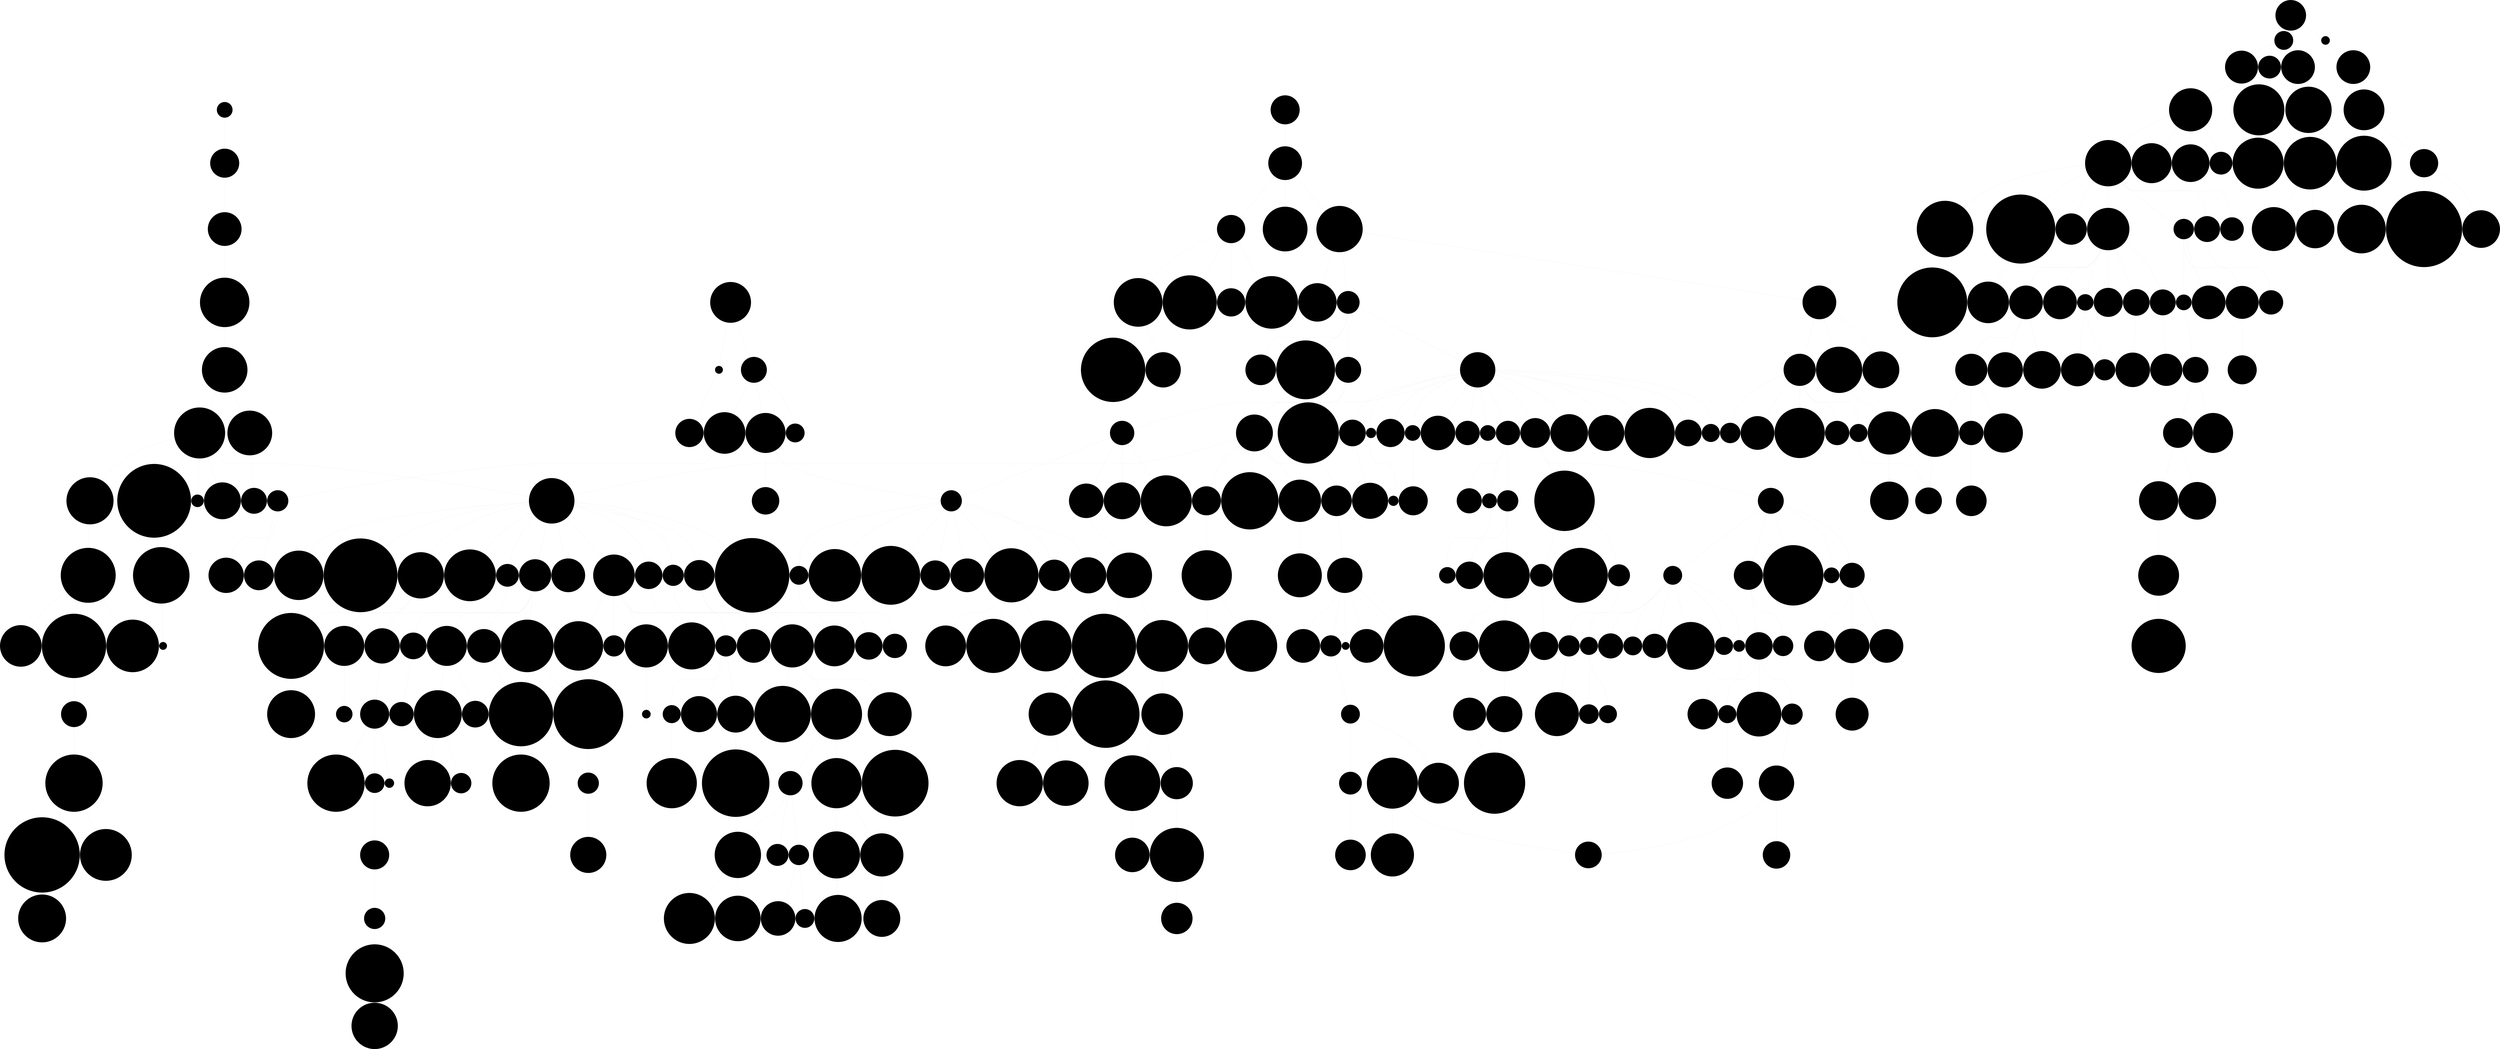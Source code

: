 strict graph "" {
	graph [bb="0,0,746.92,563.16",
		"edge"="{'pos': ''}",
		file="/Users/felicedeluca/Developer/UofA/mlgd/pipeline/impred/tmp_workspace/topics/labels2/forests/Topics_Layer_1_drawing.dot",
		"graph"="{'bb': '0,0,746.92,563.16', 'edge': \"{'pos': ''}\", 'file': '/Users/felicedeluca/Developer/UofA/mlgd/pipeline/impred/tmp_workspace/\
topics/labels2/forests/Topics_Layer_1_drawing.dot', 'graph': '{\'bb\': \'0,0,746.92,563.16\', \'edge\': \"{\'pos\': \'\'}\", \'file\': \'/\
Users/felicedeluca/Developer/UofA/mlgd/pipeline/impred/tmp_workspace/topics/labels/forests/Topics_Layer_1_drawing.dot\', \'graph\': \'{\\\'\
bb\\\': \\\'0,0,746.92,563.16\\\', \\\'edge\\\': \"{\\\'pos\\\': \\\'\\\'}\", \\\'file\\\': \\\'/Users/felicedeluca/Developer/UofA/\
mlgd/pipeline/impred/tmp_workspace/topics/labels/forests/Topics_Layer_1_drawing.dot\\\', \\\'graph\\\': \\\'{\\\\\\\'bb\\\\\\\': \\\\\\\'\
0,0,746.92,563.16\\\\\\\', \\\\\\\'edge\\\\\\\': \"{\\\\\\\'pos\\\\\\\': \\\\\\\'\\\\\\\'}\", \\\\\\\'file\\\\\\\': \\\\\\\'/Users/\
felicedeluca/Developer/UofA/mlgd/pipeline/impred/tmp_workspace/topics/labels/forests/Topics_Layer_1_drawing.dot\\\\\\\', \\\\\\\'\
graph\\\\\\\': \"{\\\\\\\'bb\\\\\\\': \\\\\\\'0,0,746.92,563.16\\\\\\\', \\\\\\\'file\\\\\\\': \\\\\\\'/Users/felicedeluca/Developer/\
UofA/mlgd/pipeline/impred/tmp_workspace/topics/set2/forests/Topics_Layer_1_drawing.dot\\\\\\\', \\\\\\\'overlap\\\\\\\': \\\\\\\'\
vpsc\\\\\\\', \\\\\\\'repulsiveforce\\\\\\\': \\\\\\\'1.5\\\\\\\', \\\\\\\'start\\\\\\\': \\\\\\\'123\\\\\\\'}\", \\\\\\\'node\\\\\\\': \"{\\\\\\\'\
height\\\\\\\': \\\\\\\'\\\\\\\', \\\\\\\'label\\\\\\\': \\\\\\\'\\\\\\\\\\\\\\\\\\\\\\\\\\\\\\\\N\\\\\\\', \\\\\\\'level\\\\\\\': \\\\\\\'\\\\\\\', \\\\\\\'\
penwidth\\\\\\\': \\\\\\\'0.5\\\\\\\', \\\\\\\'pos\\\\\\\': \\\\\\\'\\\\\\\', \\\\\\\'shape\\\\\\\': \\\\\\\'point\\\\\\\', \\\\\\\'\
width\\\\\\\': \\\\\\\'\\\\\\\'}\", \\\\\\\'overlap\\\\\\\': \\\\\\\'vpsc\\\\\\\', \\\\\\\'repulsiveforce\\\\\\\': \\\\\\\'1.5\\\\\\\', \\\\\\\'\
start\\\\\\\': \\\\\\\'123\\\\\\\'}\\\', \\\'node\\\': \"{\\\'height\\\': \\\'\\\', \\\'label\\\': \\\'\\\\\\\\\\\\\\\\N\\\', \\\'\
level\\\': \\\'\\\', \\\'penwidth\\\': \\\'0.5\\\', \\\'pos\\\': \\\'\\\', \\\'shape\\\': \\\'point\\\', \\\'width\\\': \\\'\\\'}\", \\\'\
overlap\\\': \\\'vpsc\\\', \\\'repulsiveforce\\\': \\\'1.5\\\', \\\'start\\\': \\\'123\\\'}\', \'node\': \"{\'height\': \'\', \'label\': \'\\\\\\\\N\', \'\
level\': \'\', \'penwidth\': \'0.5\', \'pos\': \'\', \'shape\': \'point\', \'width\': \'\'}\", \'overlap\': \'vpsc\', \'repulsiveforce\': \'\
1.5\', \'start\': \'123\'}', 'node': \"{'fontsize': '', 'height': '', 'label': '\\\\N', 'level': '', 'penwidth': '0.5', 'pos': '', '\
shape': 'point', 'width': ''}\", 'overlap': 'vpsc', 'repulsiveforce': '1.5', 'start': '123'}",
		"node"="{'fontsize': '', 'height': '', 'label': '\\N', 'level': '', 'penwidth': '0.5', 'pos': '', 'shape': 'point', 'width': ''}",
		overlap=vpsc,
		repulsiveforce=1.5,
		start=123
	];
	node [label="\N",
		penwidth=0.5,
		shape=point
	];
	1864	 [fontsize=8,
		height=20,
		label=ethics,
		level=1,
		pos="-73.25000000000006,-32.450000000000045",
		width=20];
	1856	 [fontsize=8,
		height=37,
		label=philosophy,
		level=1,
		pos="-72.25000000000006,-14.29000000000002",
		width=37];
	1864 -- 1856	 [pos="532.21,124.13 532.02,120.62 531.61,113.25 531.42,109.79"];
	1849	 [fontsize=8,
		height=43,
		label=metaphysics,
		level=1,
		pos="-53.040000000000134,-9.560000000000002",
		width=43];
	1856 -- 1849	 [pos="549.75,130.37 546.19,129.49 538.17,127.51 534.38,126.58"];
	1683	 [fontsize=8,
		height=63,
		label="philosophy of mind",
		level=1,
		pos="-34.14000000000016,3.4399999999999977",
		width=63];
	1849 -- 1683	 [pos="568.94,142.78 565.46,140.39 556.79,134.42 553.16,131.93"];
	1007	 [fontsize=8,
		height=58,
		label="cognitive science",
		level=1,
		pos="-12.710000000000093,20.819999999999993",
		width=58];
	1683 -- 1007	 [pos="590.45,160.04 586.58,156.9 575.78,148.14 571.87,144.97"];
	838	 [fontsize=8,
		height=65,
		label="artificial intelligence",
		level=1,
		pos="-4.400000000000091,54.66000000000001",
		width=65];
	1007 -- 838	 [pos="599.73,193.2 598.3,187.38 593.84,169.24 592.35,163.17"];
	1682	 [fontsize=8,
		height=57,
		label=psycholinguistics,
		level=1,
		pos="0.0,0.0",
		width=57];
	1007 -- 1682	 [pos="592.86,159.54 595.2,155.71 601.03,146.16 603.47,142.16"];
	659	 [fontsize=8,
		height=58,
		label="machine learning",
		level=1,
		pos="2.839999999999918,117.86000000000001",
		width=58];
	838 -- 659	 [pos="607.2,256.4 606.16,247.33 601.56,207.14 600.43,197.23"];
	1006	 [fontsize=8,
		height=60,
		label="computer science",
		level=1,
		pos="2.439999999999941,12.920000000000016",
		width=60];
	838 -- 1006	 [pos="600.47,193.23 601.57,186.49 605.47,162.68 606.66,155.41"];
	1009	 [fontsize=8,
		height=94,
		label="human-computer interaction",
		level=1,
		pos="-16.280000000000143,30.389999999999972",
		width=94];
	838 -- 1009	 [pos="599.24,193.12 597.01,188.56 591.38,177.07 589.19,172.58"];
	1005	 [fontsize=8,
		height=16,
		label=logic,
		level=1,
		pos="-16.300000000000125,46.12999999999998",
		width=16];
	838 -- 1005	 [pos="598.31,193.69 596.01,192.04 592.13,189.26 589.93,187.68"];
	1010	 [fontsize=8,
		height=47,
		label="semantic web",
		level=1,
		pos="1.5799999999999272,41.480000000000004",
		width=47];
	838 -- 1010	 [pos="601.11,192.96 602.26,190.41 604.21,186.11 605.32,183.67"];
	1690	 [fontsize=8,
		height=33,
		label=linguistics,
		level=1,
		pos="2.607999999999993,-2.6440000000000055",
		width=33];
	1682 -- 1690	 [pos="606.17,138.74 608.78,136.09 613.91,130.89 616.31,128.46"];
	3013	 [fontsize=8,
		height=37,
		label="cell biology",
		level=1,
		pos="-285.0700000000001,273.03",
		width=37];
	315	 [fontsize=8,
		height=43,
		label=biochemistry,
		level=1,
		pos="-281.7400000000001,256.77",
		width=43];
	3013 -- 315	 [pos="322.42,399.12 321.78,402.24 320.55,408.25 319.91,411.38"];
	3012	 [fontsize=8,
		height=36,
		label=biophysics,
		level=1,
		pos="-303.3100000000001,291.38",
		width=36];
	315 -- 3012	 [pos="321.67,398.99 317.89,405.06 305.96,424.2 302.32,430.04"];
	282	 [fontsize=8,
		height=59,
		label="molecular biology",
		level=1,
		pos="-255.7500000000001,217.49",
		width=59];
	315 -- 282	 [pos="347.71,359.54 343.43,366 328.13,389.12 323.91,395.49"];
	3011	 [fontsize=8,
		height=57,
		label="structural biology",
		level=1,
		pos="-296.4700000000001,263.71",
		width=57];
	315 -- 3011	 [pos="321.02,397.98 318.2,399.31 312.76,401.87 309.92,403.21"];
	3177	 [fontsize=8,
		height=69,
		label="statistical mechanics",
		level=1,
		pos="-309.5300000000001,310.49",
		width=69];
	3012 -- 3177	 [pos="300.68,433.51 299.53,437.05 296.93,445.03 295.71,448.8"];
	3159	 [fontsize=8,
		height=36,
		label="soft matter",
		level=1,
		pos="-316.7100000000001,297.47999999999996",
		width=36];
	3012 -- 3159	 [pos="299.62,432.49 297.04,433.66 292.1,435.91 289.52,437.08"];
	3163	 [fontsize=8,
		height=67,
		label="molecular dynamics",
		level=1,
		pos="-298.2800000000001,308.45",
		width=67];
	3012 -- 3163	 [pos="301.8,433.57 302.77,436.87 304.81,443.79 305.77,447.05"];
	3161	 [fontsize=8,
		height=62,
		label="physical chemistry",
		level=1,
		pos="-324.0100000000001,310.07",
		width=62];
	3012 -- 3161	 [pos="299.9,432.97 296.16,436.35 285.73,445.76 281.95,449.18"];
	313	 [fontsize=8,
		height=29,
		label=genetics,
		level=1,
		pos="-197.66000000000008,187.27999999999997",
		width=29];
	282 -- 313	 [pos="404.97,328.64 396.16,333.23 359.78,352.15 350.82,356.81"];
	241	 [fontsize=8,
		height=43,
		label=microbiology,
		level=1,
		pos="-303.79000000000013,220.07999999999998",
		width=43];
	282 -- 241	 [pos="346.76,357.96 338.86,358.39 310.58,359.91 302.78,360.33"];
	317	 [fontsize=8,
		height=49,
		label="cancer biology",
		level=1,
		pos="-266.3000000000001,210.59999999999997",
		width=49];
	282 -- 317	 [pos="347.18,356.78 345.23,355.51 342,353.4 340.01,352.1"];
	4156	 [fontsize=8,
		height=82,
		label="computational chemistry",
		level=1,
		pos="-338.4300000000001,307.16999999999996",
		width=82];
	3161 -- 4156	 [pos="278.8,450.07 276.03,449.52 270.7,448.44 267.93,447.89"];
	4159	 [fontsize=8,
		height=45,
		label=spectroscopy,
		level=1,
		pos="-331.2600000000001,325.91999999999996",
		width=45];
	3161 -- 4159	 [pos="279.67,452.37 278.28,455.42 275.6,461.27 274.2,464.32"];
	326	 [fontsize=8,
		height=33,
		label=genomics,
		level=1,
		pos="-140.9600000000001,139.68",
		width=33];
	313 -- 326	 [pos="408.31,326.46 416.08,319.93 453.87,288.22 462.05,281.36"];
	327	 [fontsize=8,
		height=45,
		label=neuroscience,
		level=1,
		pos="-212.16000000000008,230.5",
		width=45];
	313 -- 327	 [pos="406.28,329.5 403.9,336.61 395.37,362.04 393.01,369.06"];
	329	 [fontsize=8,
		height=39,
		label=epigenetics,
		level=1,
		pos="-184.37000000000012,179.39999999999998",
		width=39];
	313 -- 329	 [pos="408.54,326.67 411.09,325.16 415.99,322.25 418.55,320.73"];
	330	 [fontsize=8,
		height=75,
		label="developmental biology",
		level=1,
		pos="-196.8800000000001,172.25",
		width=75];
	313 -- 330	 [pos="407,325.8 407.15,322.91 407.44,317.36 407.6,314.47"];
	205	 [fontsize=8,
		height=41,
		label=immunology,
		level=1,
		pos="-342.42000000000013,210.45",
		width=41];
	241 -- 205	 [pos="298.7,359.92 291.93,358.23 270.57,352.9 264.06,351.28"];
	283	 [fontsize=8,
		height=59,
		label="microbial ecology",
		level=1,
		pos="-324.6200000000001,238.34999999999997",
		width=59];
	241 -- 283	 [pos="299.41,361.64 295.65,364.94 285.15,374.14 281.35,377.48"];
	304	 [fontsize=8,
		height=47,
		label=biotechnology,
		level=1,
		pos="-314.6200000000001,212.11",
		width=47];
	241 -- 304	 [pos="299.09,359.2 297,357.65 293.46,355.05 291.46,353.58"];
	345	 [fontsize=8,
		height=31,
		label=evolution,
		level=1,
		pos="-168.6400000000001,84.44",
		width=31];
	326 -- 345	 [pos="462.69,278.21 458.49,269.82 441.15,235.22 436.88,226.7"];
	346	 [fontsize=8,
		height=47,
		label=bioinformatics,
		level=1,
		pos="-63.96000000000009,138.43",
		width=47];
	326 -- 346	 [pos="465.51,280.01 476.17,279.84 528.3,278.99 538.78,278.82"];
	467	 [fontsize=8,
		height=38,
		label=psychology,
		level=1,
		pos="-200.7800000000001,287.03999999999996",
		width=38];
	327 -- 467	 [pos="392.79,372.74 394.52,381.33 401.65,416.73 403.4,425.45"];
	493	 [fontsize=8,
		height=48,
		label=pharmacology,
		level=1,
		pos="-224.17000000000013,219.34999999999997",
		width=48];
	327 -- 493	 [pos="390.94,369.49 388.63,367.35 384.2,363.24 381.88,361.09"];
	476	 [fontsize=8,
		height=46,
		label=neuroimaging,
		level=1,
		pos="-213.5700000000001,250.7",
		width=46];
	327 -- 476	 [pos="392.28,372.72 392.02,376.48 391.43,384.92 391.15,388.9"];
	481	 [fontsize=8,
		height=64,
		label=neurodegeneration,
		level=1,
		pos="-203.81000000000012,212.76999999999998",
		width=64];
	327 -- 481	 [pos="393.18,369.22 394.73,365.93 398.22,358.52 399.87,355.02"];
	489	 [fontsize=8,
		height=34,
		label=neurology,
		level=1,
		pos="-221.7700000000001,243.14",
		width=34];
	327 -- 489	 [pos="391.23,372.41 389.39,374.84 385.84,379.5 383.99,381.94"];
	506	 [fontsize=8,
		height=23,
		label=autism,
		level=1,
		pos="-200.2600000000001,236.38",
		width=23];
	327 -- 506	 [pos="394.27,371.78 396.57,372.91 400.45,374.83 402.65,375.92"];
	474	 [fontsize=8,
		height=78,
		label="biomedical engineering",
		level=1,
		pos="-229.41000000000008,236.09999999999997",
		width=78];
	327 -- 474	 [pos="390.56,371.46 387.22,372.54 380.23,374.82 376.94,375.88"];
	472	 [fontsize=8,
		height=34,
		label=psychiatry,
		level=1,
		pos="-227.67000000000013,252.56",
		width=34];
	327 -- 472	 [pos="391.19,372.59 388.33,376.65 381.22,386.78 378.24,391.01"];
	488	 [fontsize=8,
		height=13,
		label=fmri,
		level=1,
		pos="-190.0900000000001,220.95",
		width=13];
	327 -- 488	 [pos="394.14,370.11 398.21,368.35 408.33,363.97 412.57,362.14"];
	533	 [fontsize=8,
		height=36,
		label=physiology,
		level=1,
		pos="-203.8800000000001,247.33999999999997",
		width=36];
	327 -- 533	 [pos="393.3,372.66 394.9,375.92 398.26,382.75 399.84,385.96"];
	473	 [fontsize=8,
		height=20,
		label=stress,
		level=1,
		pos="-190.0200000000001,239.64",
		width=20];
	327 -- 473	 [pos="394.15,371.58 398.22,373.26 408.38,377.45 412.63,379.21"];
	525	 [fontsize=8,
		height=44,
		label=neurobiology,
		level=1,
		pos="-231.48000000000013,226.27999999999997",
		width=44];
	327 -- 525	 [pos="390.63,370.47 387.04,369.69 378.97,367.93 375.16,367.1"];
	471	 [fontsize=8,
		height=31,
		label=addiction,
		level=1,
		pos="-214.68000000000012,214.20999999999998",
		width=31];
	327 -- 471	 [pos="392.1,368.86 391.62,365.74 390.68,359.72 390.2,356.59"];
	485	 [fontsize=8,
		height=20,
		label=vision,
		level=1,
		pos="-202.91000000000008,222.44",
		width=20];
	327 -- 485	 [pos="393.85,369.6 395.48,368.18 398.12,365.88 399.87,364.35"];
	470	 [fontsize=8,
		height=31,
		label=cognition,
		level=1,
		pos="-217.98800000000006,222.42000000000002",
		width=31];
	327 -- 470	 [pos="391.16,369.12 386.36,362.48 369.21,338.7 364.48,332.14"];
	247	 [fontsize=8,
		height=43,
		label=inflammation,
		level=1,
		pos="-347.5000000000001,195.62",
		width=43];
	205 -- 247	 [pos="261.53,348.99 260.56,346.14 258.68,340.66 257.7,337.81"];
	242	 [fontsize=8,
		height=64,
		label="infectious diseases",
		level=1,
		pos="-357.2500000000001,201.57999999999998",
		width=64];
	205 -- 242	 [pos="260.33,349.72 257.49,348.02 252.01,344.74 249.15,343.03"];
	243	 [fontsize=8,
		height=31,
		label=oncology,
		level=1,
		pos="-348.7800000000001,223.15999999999997",
		width=31];
	205 -- 243	 [pos="261.16,352.79 259.93,355.25 257.86,359.4 256.68,361.75"];
	192	 [fontsize=8,
		height=23,
		label=cancer,
		level=1,
		pos="-372.6700000000001,208.15999999999997",
		width=23];
	205 -- 192	 [pos="260.17,350.66 254.7,350.24 239.46,349.09 233.93,348.67"];
	254	 [fontsize=8,
		height=26,
		label=virology,
		level=1,
		pos="-359.3200000000001,217.78999999999996",
		width=26];
	205 -- 254	 [pos="260.34,351.59 257.07,353.01 250.22,355.99 246.99,357.39"];
	1085	 [fontsize=8,
		height=55,
		label=biogeochemistry,
		level=1,
		pos="-343.3200000000001,254.05",
		width=55];
	283 -- 1085	 [pos="278.22,380.16 274.6,383.19 266.28,390.19 262.81,393.1"];
	374	 [fontsize=8,
		height=27,
		label=ecology,
		level=1,
		pos="-180.99000000000012,27.180000000000007",
		width=27];
	345 -- 374	 [pos="435.52,222.9 433.64,214.2 425.91,178.34 424,169.51"];
	384	 [fontsize=8,
		height=65,
		label="population genetics",
		level=1,
		pos="-156.6400000000001,86.97999999999999",
		width=65];
	345 -- 384	 [pos="437.8,225.2 440.02,225.67 443.69,226.44 445.95,226.92"];
	373	 [fontsize=8,
		height=44,
		label=development,
		level=1,
		pos="-200.8300000000001,86.38",
		width=44];
	345 -- 373	 [pos="433.82,224.93 427.89,225.28 411.15,226.29 405.58,226.63"];
	382	 [fontsize=8,
		height=47,
		label=phylogenetics,
		level=1,
		pos="-168.99000000000012,71.23",
		width=47];
	345 -- 382	 [pos="435.87,222.74 435.81,220.18 435.69,215.87 435.63,213.43"];
	346 -- 659	 [pos="542.54,278.2 552.3,275.2 596.13,261.7 605.6,258.78"];
	662	 [fontsize=8,
		height=54,
		label="systems biology",
		level=1,
		pos="-72.13000000000005,150.82999999999998",
		width=54];
	346 -- 662	 [pos="539.61,280.31 538.04,282.69 535.02,287.27 533.45,289.66"];
	658	 [fontsize=8,
		height=39,
		label=biostatistics,
		level=1,
		pos="-29.09000000000009,170.89",
		width=39];
	346 -- 658	 [pos="542.11,280.19 547.85,285.53 568.37,304.63 574.03,309.9"];
	660	 [fontsize=8,
		height=37,
		label=proteomics,
		level=1,
		pos="-78.36000000000007,122.32999999999998",
		width=37];
	346 -- 660	 [pos="539.28,277.31 536.5,274.19 530.08,267.02 527.41,264.03"];
	661	 [fontsize=8,
		height=73,
		label="computational biology",
		level=1,
		pos="-59.76000000000016,127.26999999999998",
		width=73];
	346 -- 661	 [pos="541.27,277.05 542.04,274.99 543.33,271.57 544.12,269.47"];
	555	 [fontsize=8,
		height=33,
		label=education,
		level=1,
		pos="-167.6400000000001,320.08",
		width=33];
	467 -- 555	 [pos="405.22,428.82 410.67,434.25 430.17,453.7 435.55,459.07"];
	556	 [fontsize=8,
		height=77,
		label="cognitive neuroscience",
		level=1,
		pos="-220.5800000000001,324.11",
		width=77];
	467 -- 556	 [pos="402.94,428.99 399.74,434.98 388.45,456.12 385,462.58"];
	1971	 [fontsize=8,
		height=46,
		label="mental health",
		level=1,
		pos="-238.2500000000001,267.38",
		width=46];
	472 -- 1971	 [pos="375.6,394.74 373.48,397.71 369.32,403.53 367.37,406.26"];
	4234	 [fontsize=8,
		height=13,
		label=eeg,
		level=1,
		pos="-173.7800000000001,215.18",
		width=13];
	488 -- 4234	 [pos="416.48,360.61 419.61,359.5 425.64,357.37 428.78,356.26"];
	2239	 [fontsize=8,
		height=37,
		label=depression,
		level=1,
		pos="-174.2800000000001,244.95",
		width=37];
	473 -- 2239	 [pos="416.48,380.65 419.5,381.67 425.31,383.63 428.34,384.65"];
	1169	 [fontsize=8,
		height=27,
		label=emotion,
		level=1,
		pos="-223.46800000000007,215.24",
		width=27];
	470 -- 1169	 [pos="362.09,328.91 357.58,323.01 341.46,301.88 337.02,296.06"];
	1170	 [fontsize=8,
		height=32,
		label=language,
		level=1,
		pos="-216.97400000000005,219.86200000000002",
		width=32];
	470 -- 1170	 [pos="364.06,328.46 365.04,325.99 366.69,321.82 367.63,319.45"];
	1168	 [fontsize=8,
		height=19,
		label=aging,
		level=1,
		pos="-220.2800000000001,219.69599999999997",
		width=19];
	470 -- 1168	 [pos="361.86,328.79 359.66,326.17 355.43,321.14 353.22,318.52"];
	168	 [fontsize=8,
		height=34,
		label="stem cells",
		level=1,
		pos="-397.4800000000001,206.19",
		width=34];
	192 -- 168	 [pos="229.95,348.36 225.29,347.99 213.54,347.06 208.96,346.7"];
	1106	 [fontsize=8,
		height=49,
		label=oceanography,
		level=1,
		pos="-358.0200000000001,265.81",
		width=49];
	1085 -- 1106	 [pos="259.45,395.85 256.5,398.21 250.72,402.83 248.02,405"];
	1302	 [fontsize=8,
		height=52,
		label="remote sensing",
		level=1,
		pos="-186.3800000000001,-67.856",
		width=52];
	1264	 [fontsize=8,
		height=33,
		label=hydrology,
		level=1,
		pos="-199.56000000000012,-51.90500000000003",
		width=33];
	1302 -- 1264	 [pos="406.23,86.983 408.68,84.021 414.18,77.358 416.78,74.211"];
	1338	 [fontsize=8,
		height=10,
		label=gis,
		level=1,
		pos="-175.12000000000012,-80.68299999999999",
		width=10];
	1302 -- 1338	 [pos="419.57,70.931 421.73,68.469 425.89,63.733 428.06,61.263"];
	727	 [fontsize=8,
		height=51,
		label="climate change",
		level=1,
		pos="-191.6300000000001,-15.629999999999995",
		width=51];
	1264 -- 727	 [pos="412.51,122.78 411.12,116.42 406.74,96.356 405.4,90.241"];
	1305	 [fontsize=8,
		height=53,
		label=geomorphology,
		level=1,
		pos="-214.62000000000012,-74.97400000000005",
		width=53];
	1264 -- 1305	 [pos="404.02,86.941 401.3,82.771 393.71,71.147 390.96,66.935"];
	1304	 [fontsize=8,
		height=24,
		label=climate,
		level=1,
		pos="-204.49000000000012,-66.66000000000003",
		width=24];
	1264 -- 1304	 [pos="404.41,86.645 403.46,83.813 401.64,78.365 400.69,75.524"];
	1386	 [fontsize=8,
		height=36,
		label=geography,
		level=1,
		pos="-171.7000000000001,-98.50099999999998",
		width=36];
	1338 -- 1386	 [pos="429.82,57.77 430.48,54.323 431.87,47.097 432.52,43.699"];
	727 -- 374	 [pos="423.12,165.7 421.37,158.66 415.11,133.46 413.38,126.51"];
	1267	 [fontsize=8,
		height=35,
		label=agriculture,
		level=1,
		pos="-196.06000000000012,-31.389999999999986",
		width=35];
	727 -- 1267	 [pos="412.4,122.8 411.55,119.77 409.91,113.95 409.06,110.92"];
	2571	 [fontsize=8,
		height=27,
		label=geology,
		level=1,
		pos="-225.8900000000001,-95.19799999999998",
		width=27];
	1305 -- 2571	 [pos="389.06,63.799 386.99,60.074 381.82,50.794 379.66,46.913"];
	739	 [fontsize=8,
		height=38,
		label=biodiversity,
		level=1,
		pos="-178.8900000000001,6.089999999999975",
		width=38];
	374 -- 739	 [pos="423.77,165.59 424.16,161.68 425.04,152.86 425.45,148.7"];
	733	 [fontsize=8,
		height=43,
		label=conservation,
		level=1,
		pos="-196.41000000000008,14.810000000000002",
		width=43];
	374 -- 733	 [pos="422.15,166.4 419.29,164.1 412.85,158.94 409.81,156.5"];
	726	 [fontsize=8,
		height=69,
		label="conservation biology",
		level=1,
		pos="-157.24000000000012,12.70999999999998",
		width=69];
	374 -- 726	 [pos="425.13,166.59 429.43,163.97 441.4,156.68 445.73,154.04"];
	732	 [fontsize=8,
		height=40,
		label=entomology,
		level=1,
		pos="-173.35000000000008,16.44999999999999",
		width=40];
	374 -- 732	 [pos="424.77,165.86 426.25,163.79 428.75,160.28 430.16,158.3"];
	768	 [fontsize=8,
		height=46,
		label=biogeography,
		level=1,
		pos="-189.0900000000001,7.910000000000025",
		width=46];
	374 -- 768	 [pos="422.83,165.76 421.32,162.18 417.94,154.14 416.34,150.34"];
	728	 [fontsize=8,
		height=24,
		label=biology,
		level=1,
		pos="-204.54000000000013,26.980000000000018",
		width=24];
	374 -- 728	 [pos="421.73,167.52 417.39,167.49 406.59,167.4 402.07,167.36"];
	729	 [fontsize=8,
		height=67,
		label="evolutionary biology",
		level=1,
		pos="-168.9600000000001,32.11999999999999",
		width=67];
	374 -- 729	 [pos="425.46,168.31 427.78,169.26 431.71,170.88 433.93,171.79"];
	744	 [fontsize=8,
		height=75,
		label="environmental science",
		level=1,
		pos="-193.47000000000008,30.959999999999965",
		width=75];
	374 -- 744	 [pos="421.63,168.13 419.21,168.86 415.14,170.09 412.83,170.79"];
	2586	 [fontsize=8,
		height=38,
		label=geophysics,
		level=1,
		pos="-239.7700000000001,-96.26100000000002",
		width=38];
	2571 -- 2586	 [pos="376.51,44.996 373.83,44.791 369.3,44.444 366.73,44.247"];
	2584	 [fontsize=8,
		height=45,
		label=geochemistry,
		level=1,
		pos="-229.5100000000001,-113.16899999999998",
		width=45];
	2571 -- 2584	 [pos="378.3,43.239 377.6,39.762 376.13,32.473 375.44,29.046"];
	799	 [fontsize=8,
		height=52,
		label="marine ecology",
		level=1,
		pos="-141.3800000000001,11.180000000000007",
		width=52];
	726 -- 799	 [pos="449.27,152.88 452.32,152.59 458.18,152.02 461.23,151.73"];
	789	 [fontsize=8,
		height=69,
		label="evolutionary ecology",
		level=1,
		pos="-146.2500000000001,-5.1299999999999955",
		width=69];
	726 -- 789	 [pos="448.34,151.42 450.38,148.11 454.98,140.66 457.15,137.14"];
	787	 [fontsize=8,
		height=65,
		label="community ecology",
		level=1,
		pos="-154.56000000000012,0.8899999999999864",
		width=65];
	726 -- 787	 [pos="447.75,151.22 448.24,149.04 449.06,145.43 449.56,143.2"];
	1582	 [fontsize=8,
		height=31,
		label=medicine,
		level=1,
		pos="-220.9500000000001,20.660000000000025",
		width=31];
	728 -- 1582	 [pos="398.02,166.57 394.87,165.36 388.81,163.02 385.65,161.8"];
	397	 [fontsize=8,
		height=58,
		label="political economy",
		level=1,
		pos="-232.10000000000008,90.03999999999999",
		width=58];
	373 -- 397	 [pos="401.69,226.98 396.04,227.64 380.28,229.49 374.57,230.16"];
	405	 [fontsize=8,
		height=66,
		label="comparative politics",
		level=1,
		pos="-251.79000000000013,110.36999999999998",
		width=66];
	397 -- 405	 [pos="371.18,231.74 367.62,235.41 357.69,245.65 354.1,249.36"];
	406	 [fontsize=8,
		height=82,
		label="development economics",
		level=1,
		pos="-249.6500000000001,73.86999999999999",
		width=82];
	397 -- 406	 [pos="370.85,228.91 367.45,225.78 359.64,218.58 356.38,215.58"];
	415	 [fontsize=8,
		height=53,
		label="political science",
		level=1,
		pos="-269.8600000000001,133.53999999999996",
		width=53];
	405 -- 415	 [pos="351.59,252.25 348.32,256.44 339.22,268.11 335.92,272.34"];
	1205	 [fontsize=8,
		height=86,
		label="environmental economics",
		level=1,
		pos="-251.0800000000001,60.739999999999995",
		width=86];
	406 -- 1205	 [pos="354.69,212.18 354.42,209.64 353.95,205.35 353.69,202.92"];
	1206	 [fontsize=8,
		height=55,
		label="labor economics",
		level=1,
		pos="-267.8000000000001,65.49999999999999",
		width=55];
	406 -- 1206	 [pos="353.24,213.46 349.87,211.9 342.29,208.4 338.72,206.75"];
	844	 [fontsize=8,
		height=29,
		label=statistics,
		level=1,
		pos="17.6099999999999,94.11999999999998",
		width=29];
	659 -- 844	 [pos="608.38,256.66 611.05,252.37 618.49,240.41 621.19,236.07"];
	840	 [fontsize=8,
		height=41,
		label=optimization,
		level=1,
		pos="53.89999999999998,89.25999999999999",
		width=41];
	659 -- 840	 [pos="609.11,257.27 616.86,252.93 648.84,235.01 656.72,230.6"];
	854	 [fontsize=8,
		height=43,
		label="data science",
		level=1,
		pos="-10.60000000000008,117.34999999999997",
		width=43];
	659 -- 854	 [pos="605.31,258.14 602.71,258.04 598.32,257.87 595.84,257.78"];
	841	 [fontsize=8,
		height=53,
		label="computer vision",
		level=1,
		pos="44.40999999999997,142.21999999999997",
		width=53];
	659 -- 841	 [pos="609.2,259.27 616.04,263.28 640.5,277.61 647.25,281.56"];
	846	 [fontsize=8,
		height=35,
		label=algorithms,
		level=1,
		pos="-13.650000000000148,127.28999999999996",
		width=35];
	659 -- 846	 [pos="605.65,259.23 602.46,261.06 595.77,264.88 592.63,266.68"];
	842	 [fontsize=8,
		height=27,
		label="big data",
		level=1,
		pos="6.689999999999941,178.03999999999996",
		width=27];
	659 -- 842	 [pos="607.54,260.23 608.12,269.36 610.53,307.05 611.12,316.33"];
	837	 [fontsize=8,
		height=39,
		label="data mining",
		level=1,
		pos="-4.280000000000086,141.71999999999997",
		width=39];
	659 -- 837	 [pos="606.85,260.09 605.51,264.58 602.14,275.87 600.82,280.28"];
	847	 [fontsize=8,
		height=95,
		label="natural language processing",
		level=1,
		pos="20.559999999999945,119.03999999999996",
		width=95];
	659 -- 847	 [pos="609.31,258.35 612.74,258.58 619.92,259.06 623.3,259.28"];
	862	 [fontsize=8,
		height=63,
		label="pattern recognition",
		level=1,
		pos="-7.270000000000152,108.32999999999998",
		width=63];
	659 -- 862	 [pos="605.83,256.73 603.88,254.89 600.58,251.78 598.71,250.02"];
	888	 [fontsize=8,
		height=94,
		label="computational neuroscience",
		level=1,
		pos="11.3599999999999,108.53999999999999",
		width=94];
	659 -- 888	 [pos="608.74,256.77 610.31,255.05 612.92,252.2 614.52,250.44"];
	848	 [fontsize=8,
		height=59,
		label="signal processing",
		level=1,
		pos="-8.090000000000089,93.69999999999999",
		width=59];
	659 -- 848	 [pos="606.55,256.33 604.5,251.79 599.32,240.34 597.3,235.88"];
	857	 [fontsize=8,
		height=66,
		label="information retrieval",
		level=1,
		pos="13.029999999999973,130.05",
		width=66];
	659 -- 857	 [pos="608.66,259.72 610.62,262.06 614.38,266.56 616.34,268.9"];
	3998	 [fontsize=8,
		height=56,
		label="synthetic biology",
		level=1,
		pos="-83.90000000000015,152.94",
		width=56];
	662 -- 3998	 [pos="530.6,291.52 528.43,291.91 524.83,292.55 522.61,292.95"];
	716	 [fontsize=8,
		height=45,
		label=epidemiology,
		level=1,
		pos="7.659999999999968,200.11",
		width=45];
	658 -- 716	 [pos="577.06,312.5 583.11,317.31 604.73,334.51 610.7,339.25"];
	3088	 [fontsize=8,
		height=64,
		label="mass spectrometry",
		level=1,
		pos="-90.31000000000012,107.28999999999999",
		width=64];
	660 -- 3088	 [pos="524.74,260.84 522.35,257.83 517.65,251.91 515.45,249.14"];
	431	 [fontsize=8,
		height=41,
		label="public policy",
		level=1,
		pos="-272.20600000000013,137.83199999999997",
		width=41];
	415 -- 431	 [pos="333.79,275.58 331.63,279.53 326.25,289.38 324,293.5"];
	430	 [fontsize=8,
		height=71,
		label="international relations",
		level=1,
		pos="-273.74200000000013,135.57399999999996",
		width=71];
	415 -- 430	 [pos="332.92,274.84 329.16,276.8 320.52,281.33 316.92,283.22"];
	2246	 [fontsize=8,
		height=58,
		label=macroeconomics,
		level=1,
		pos="-279.54000000000013,72.43999999999998",
		width=58];
	1206 -- 2246	 [pos="334.94,206.94 332.67,208.29 328.84,210.55 326.67,211.84"];
	2245	 [fontsize=8,
		height=59,
		label="health economics",
		level=1,
		pos="-278.9000000000001,55.80999999999999",
		width=59];
	1206 -- 2245	 [pos="335.41,204.67 333.28,202.81 329.18,199.23 327.05,197.37"];
	1741	 [fontsize=8,
		height=45,
		label=econometrics,
		level=1,
		pos="29.969999999999914,72.30999999999999",
		width=45];
	844 -- 1741	 [pos="623.15,232.77 625.43,228.75 631.1,218.74 633.47,214.56"];
	1464	 [fontsize=8,
		height=34,
		label=simulation,
		level=1,
		pos="82.59999999999991,88.39999999999998",
		width=34];
	840 -- 1464	 [pos="660.36,229.56 665.54,229.41 680,228.98 685.24,228.82"];
	1460	 [fontsize=8,
		height=51,
		label="power systems",
		level=1,
		pos="93.26999999999998,75.51999999999997",
		width=51];
	840 -- 1460	 [pos="660.59,228.88 667.49,226.47 689.27,218.87 695.91,216.56"];
	1461	 [fontsize=8,
		height=43,
		label="game theory",
		level=1,
		pos="64.7399999999999,77.06999999999998",
		width=43];
	840 -- 1461	 [pos="659.8,228.12 661.88,225.78 665.88,221.28 667.97,218.94"];
	1462	 [fontsize=8,
		height=67,
		label="operations research",
		level=1,
		pos="66.19999999999993,59.87999999999998",
		width=67];
	840 -- 1462	 [pos="659.28,227.69 661.55,222.28 667.94,207.01 670.07,201.92"];
	1519	 [fontsize=8,
		height=27,
		label=robotics,
		level=1,
		pos="76.1099999999999,155.07",
		width=27];
	841 -- 1519	 [pos="650.68,283.27 656.14,285.48 673.13,292.37 678.81,294.67"];
	1518	 [fontsize=8,
		height=63,
		label="computer graphics",
		level=1,
		pos="45.819999999999936,159.19",
		width=63];
	841 -- 1518	 [pos="649.13,284.4 649.39,287.54 649.93,293.99 650.21,297.37"];
	1522	 [fontsize=8,
		height=27,
		label=imaging,
		level=1,
		pos="54.789999999999964,151.53999999999996",
		width=27];
	841 -- 1522	 [pos="650.6,284.04 652.61,285.84 655.99,288.88 657.91,290.6"];
	1517	 [fontsize=8,
		height=55,
		label="medical imaging",
		level=1,
		pos="65.33999999999992,157.91999999999996",
		width=55];
	841 -- 1517	 [pos="650.62,283.81 654.48,286.7 664.08,293.91 668.1,296.92"];
	1524	 [fontsize=8,
		height=60,
		label="image processing",
		level=1,
		pos="58.09999999999991,136.68",
		width=60];
	841 -- 1524	 [pos="650.66,281.9 653.29,280.84 658.34,278.79 660.98,277.72"];
	1779	 [fontsize=8,
		height=43,
		label="graph theory",
		level=1,
		pos="-27.37000000000006,131.14999999999998",
		width=43];
	846 -- 1779	 [pos="588.78,268.26 586.13,269 581.65,270.26 579.11,270.98"];
	1591	 [fontsize=8,
		height=55,
		label="cloud computing",
		level=1,
		pos="9.849999999999909,237.26",
		width=55];
	842 -- 1591	 [pos="611.36,320.37 611.84,329.36 613.82,366.45 614.31,375.58"];
	981	 [fontsize=8,
		height=52,
		label="social networks",
		level=1,
		pos="2.9899999999998954,155.28999999999996",
		width=52];
	837 -- 981	 [pos="601.18,283.74 602.57,286.35 605.26,291.36 606.66,293.98"];
	979	 [fontsize=8,
		height=35,
		label=databases,
		level=1,
		pos="-16.68000000000012,154.2",
		width=35];
	837 -- 979	 [pos="598.77,283.61 596.39,286 591.81,290.61 589.42,293.01"];
	2112	 [fontsize=8,
		height=84,
		label="wireless communications",
		level=1,
		pos="-2.8500000000000227,78.08999999999996",
		width=84];
	848 -- 2112	 [pos="597.12,232.15 598.13,229.15 600.06,223.39 601.07,220.38"];
	2110	 [fontsize=8,
		height=51,
		label=communication,
		level=1,
		pos="-24.060000000000116,81.66999999999999",
		width=51];
	848 -- 2110	 [pos="595.01,232.95 592.04,230.72 585.37,225.69 582.22,223.32"];
	1809	 [fontsize=8,
		height=27,
		label=nutrition,
		level=1,
		pos="7.712527999999963,200.14168",
		width=27];
	716 -- 1809	 [pos="614,341.54 619.75,345.01 637.91,355.96 643.44,359.29"];
	1807	 [fontsize=8,
		height=10,
		label=hiv,
		level=1,
		pos="7.792319999999961,200.10352",
		width=10];
	716 -- 1807	 [pos="614.26,340.37 617.43,340.22 623.54,339.92 626.73,339.76"];
	1808	 [fontsize=8,
		height=43,
		label="public health",
		level=1,
		pos="-1.75,211.87",
		width=43];
	716 -- 1808	 [pos="611.08,341.91 609.27,344.17 605.8,348.51 603.99,350.78"];
	1820	 [fontsize=8,
		height=78,
		label="mathematical modeling",
		level=1,
		pos="7.684159999999963,200.12710400000003",
		width=78];
	716 -- 1820	 [pos="614.08,341.78 617.11,343.92 623.05,348.13 625.83,350.09"];
	1813	 [fontsize=8,
		height=43,
		label="global health",
		level=1,
		pos="7.810399999999959,200.75",
		width=43];
	716 -- 1813	 [pos="612.69,342.43 613.41,345.5 614.8,351.41 615.52,354.49"];
	3096	 [fontsize=8,
		height=66,
		label="analytical chemistry",
		level=1,
		pos="-91.9500000000001,92.1",
		width=66];
	3088 -- 3096	 [pos="514.06,245.79 513.74,242.87 513.14,237.26 512.82,234.34"];
	3097	 [fontsize=8,
		height=47,
		label=metabolomics,
		level=1,
		pos="-104.00000000000011,103.19999999999999",
		width=47];
	3088 -- 3097	 [pos="512.12,247.01 509.47,246.22 505.01,244.89 502.47,244.13"];
	4417	 [fontsize=8,
		height=69,
		label="public administration",
		level=1,
		pos="-273.9620000000001,141.42399999999998",
		width=69];
	431 -- 4417	 [pos="322.17,297.02 320.54,300.35 316.87,307.86 315.14,311.4"];
	440	 [fontsize=8,
		height=44,
		label="human rights",
		level=1,
		pos="-276.77800000000013,136.73599999999996",
		width=44];
	430 -- 440	 [pos="313.44,284.78 310.53,285.9 304.92,288.04 301.99,289.16"];
	561	 [fontsize=8,
		height=32,
		label=sociology,
		level=1,
		pos="-154.91000000000008,309.40999999999997",
		width=32];
	555 -- 561	 [pos="438.49,459.14 440.93,457.09 445.63,453.15 448.08,451.09"];
	562	 [fontsize=8,
		height=24,
		label=gender,
		level=1,
		pos="-127.91000000000008,336.13",
		width=24];
	555 -- 562	 [pos="438.63,461.13 445.05,463.73 467.71,472.88 474.64,475.68"];
	559	 [fontsize=8,
		height=37,
		label=technology,
		level=1,
		pos="-165.4400000000001,345.90999999999997",
		width=37];
	555 -- 559	 [pos="437.1,462.47 437.51,467.32 438.55,479.55 438.96,484.32"];
	560	 [fontsize=8,
		height=77,
		label="educational technology",
		level=1,
		pos="-173.74000000000012,331.53999999999996",
		width=77];
	555 -- 560	 [pos="435.97,462.23 434.79,464.45 432.8,468.19 431.67,470.31"];
	564	 [fontsize=8,
		height=20,
		label=policy,
		level=1,
		pos="-184.79000000000013,326.96",
		width=20];
	555 -- 564	 [pos="435.09,461.18 431.78,462.51 424.82,465.3 421.55,466.61"];
	2787	 [fontsize=8,
		height=70,
		label="cognitive psychology",
		level=1,
		pos="-234.2600000000001,329.53999999999996",
		width=70];
	556 -- 2787	 [pos="382.31,465.13 379.68,466.18 374.63,468.18 372,469.23"];
	2775	 [fontsize=8,
		height=28,
		label=memory,
		level=1,
		pos="-224.85000000000008,352.40999999999997",
		width=28];
	556 -- 2775	 [pos="383.71,466.32 382.93,471.44 380.78,485.7 380,490.87"];
	2778	 [fontsize=8,
		height=29,
		label=attention,
		level=1,
		pos="-237.9000000000001,344.09999999999997",
		width=29];
	556 -- 2778	 [pos="382.63,466.03 379.44,469.72 371.49,478.89 368.17,482.73"];
	1922	 [fontsize=8,
		height=59,
		label="social psychology",
		level=1,
		pos="-228.74200000000008,209.24",
		width=59];
	1169 -- 1922	 [pos="334.46,292.95 329.83,287.69 315.25,271.1 310.8,266.04"];
	1923	 [fontsize=8,
		height=35,
		label=motivation,
		level=1,
		pos="-225.62200000000007,212.26",
		width=35];
	1169 -- 1923	 [pos="334.55,292.73 332.4,289.75 328.16,283.89 326.18,281.14"];
	1172	 [fontsize=8,
		height=21,
		label=health,
		level=1,
		pos="-220.5268000000001,219.17199999999997",
		width=21];
	1168 -- 1172	 [pos="350.84,314.79 349.65,312.26 347.64,307.99 346.5,305.56"];
	1760	 [fontsize=8,
		height=37,
		label=economics,
		level=1,
		pos="42.89999999999998,53.13999999999997",
		width=37];
	1741 -- 1760	 [pos="635.55,211.17 637.93,207.64 643.87,198.84 646.35,195.16"];
	3463	 [fontsize=8,
		height=31,
		label=modeling,
		level=1,
		pos="104.66999999999996,89.35999999999999",
		width=31];
	1464 -- 3463	 [pos="689.21,228.85 693.48,229.04 703.3,229.46 707.4,229.64"];
	1482	 [fontsize=8,
		height=34,
		label="smart grid",
		level=1,
		pos="110.2399999999999,64.06999999999998",
		width=34];
	1460 -- 1482	 [pos="699.41,214.82 702.56,212.7 709.65,207.91 713,205.65"];
	1481	 [fontsize=8,
		height=61,
		label="renewable energy",
		level=1,
		pos="123.71999999999991,68.67999999999999",
		width=61];
	1460 -- 1481	 [pos="699.84,215.43 705.35,214.2 720.69,210.75 726.25,209.5"];
	1833	 [fontsize=8,
		height=82,
		label="experimental economics",
		level=1,
		pos="72.90999999999997,66.17999999999999",
		width=82];
	1461 -- 1833	 [pos="670.58,215.73 672.16,213.63 674.83,210.07 676.34,208.06"];
	2674	 [fontsize=8,
		height=89,
		label="supply chain management",
		level=1,
		pos="76.55999999999995,37.47000000000001",
		width=89];
	1462 -- 2674	 [pos="671.58,198.48 673.49,194.36 678.25,184.07 680.24,179.77"];
	2377	 [fontsize=8,
		height=23,
		label=control,
		level=1,
		pos="78.95999999999992,141.44",
		width=23];
	1519 -- 2377	 [pos="681.12,293.3 681.67,290.67 682.6,286.22 683.13,283.7"];
	2389	 [fontsize=8,
		height=46,
		label="control theory",
		level=1,
		pos="98.12,157.97999999999996",
		width=46];
	1519 -- 2389	 [pos="682.71,295.7 686.96,296.26 696.76,297.55 700.85,298.09"];
	2376	 [fontsize=8,
		height=47,
		label=biomechanics,
		level=1,
		pos="85.21999999999991,175.87",
		width=47];
	1519 -- 2376	 [pos="681.52,297.35 683.28,301.37 687.34,310.64 689.03,314.49"];
	1572	 [fontsize=8,
		height=11,
		label=mri,
		level=1,
		pos="68.89799999999994,159.57999999999996",
		width=11];
	1517 -- 1572	 [pos="671.55,299.05 674.85,300.59 682.29,304.06 685.8,305.7"];
	1594	 [fontsize=8,
		height=65,
		label="distributed systems",
		level=1,
		pos="16.959999999999923,288.09999999999997",
		width=65];
	1591 -- 1594	 [pos="614.72,379.8 615.89,388.17 620.08,418.09 621.23,426.34"];
	1598	 [fontsize=8,
		height=56,
		label="internet of things",
		level=1,
		pos="16.079999999999927,257.93",
		width=56];
	1591 -- 1598	 [pos="614.99,379.53 616.2,383.53 618.98,392.73 620.13,396.57"];
	1604	 [fontsize=8,
		height=72,
		label="distributed computing",
		level=1,
		pos="3.5799999999999272,251.46999999999997",
		width=72];
	1591 -- 1604	 [pos="613.65,379.36 612.44,382.09 610.13,387.33 608.92,390.07"];
	1397	 [fontsize=8,
		height=70,
		label="software engineering",
		level=1,
		pos="9.729999999999905,-28.700000000000045",
		width=70];
	1006 -- 1397	 [pos="607.32,151.49 608.5,144.77 612.66,121.03 613.93,113.78"];
	2851	 [fontsize=8,
		height=72,
		label="ubiquitous computing",
		level=1,
		pos="-16.94400000000013,25.391999999999996",
		width=72];
	1009 -- 2851	 [pos="588.03,168.79 587.41,164.1 585.83,152.26 585.22,147.64"];
	2933	 [fontsize=8,
		height=61,
		label="information theory",
		level=1,
		pos="-2.536400000000029,77.61119999999997",
		width=61];
	2112 -- 2933	 [pos="602.94,216.58 604.46,214.27 607.02,210.36 608.47,208.14"];
	2133	 [fontsize=8,
		height=21,
		label=media,
		level=1,
		pos="-36.89000000000016,72.68999999999998",
		width=21];
	2110 -- 2133	 [pos="578.94,220.93 576.47,219.21 571.73,215.89 569.26,214.16"];
	3356	 [fontsize=8,
		height=24,
		label=obesity,
		level=1,
		pos="7.757839999999987,200.168768",
		width=24];
	1809 -- 3356	 [pos="646.91,361.38 652.13,364.5 666.86,373.3 671.77,376.24"];
	13	 [fontsize=8,
		height=39,
		label=combustion,
		level=1,
		pos="-540.091,26.79000000000002",
		width=39];
	2	 [fontsize=8,
		height=24,
		label=energy,
		level=1,
		pos="-522.3570000000001,23.00999999999999",
		width=24];
	13 -- 2	 [pos="80.315,163.78 76.884,164.51 69.691,166.04 66.31,166.76"];
	2152	 [fontsize=8,
		height=11,
		label=cfd,
		level=1,
		pos="-550.2770000000002,36.30999999999999",
		width=11];
	13 -- 2152	 [pos="62.887,168.63 60.918,170.48 57.594,173.58 55.709,175.35"];
	12	 [fontsize=8,
		height=29,
		label=catalysis,
		level=1,
		pos="-518.9190000000001,46.89999999999996",
		width=29];
	2 -- 12	 [pos="85.381,185.38 84.735,180.9 83.107,169.58 82.472,165.17"];
	1	 [fontsize=8,
		height=43,
		label=sustainability,
		level=1,
		pos="-524.831,5.420000000000016",
		width=43];
	2 -- 1	 [pos="81.948,161.49 81.469,158.09 80.466,150.95 79.994,147.6"];
	25	 [fontsize=8,
		height=42,
		label=environment,
		level=1,
		pos="-512.6930000000001,7.1200000000000045",
		width=42];
	2 -- 25	 [pos="83.398,161.42 85.333,158.24 89.135,151.99 90.915,149.06"];
	2175	 [fontsize=8,
		height=43,
		label="heat transfer",
		level=1,
		pos="-563.574,41.86999999999999",
		width=43];
	2152 -- 2175	 [pos="52.215,177.54 49.644,178.62 45.306,180.43 42.845,181.46"];
	30	 [fontsize=8,
		height=65,
		label="inorganic chemistry",
		level=1,
		pos="-504.5830000000001,34.00999999999998",
		width=65];
	12 -- 30	 [pos="87.409,185.68 90.28,183.1 95.92,178.03 98.56,175.65"];
	28	 [fontsize=8,
		height=55,
		label=electrochemistry,
		level=1,
		pos="-514.6210000000001,87.75",
		width=55];
	12 -- 28	 [pos="89.718,225.91 88.965,218.75 86.587,196.16 85.863,189.27"];
	29	 [fontsize=8,
		height=59,
		label="organic chemistry",
		level=1,
		pos="-521.2940000000001,41.40599999999999",
		width=59];
	12 -- 29	 [pos="84.872,185.45 82.725,180.49 76.742,166.65 74.573,161.64"];
	2187	 [fontsize=8,
		height=52,
		label="fluid mechanics",
		level=1,
		pos="-577.43,41.489999999999995",
		width=52];
	2175 -- 2187	 [pos="38.831,182.17 36.152,182.1 31.631,181.97 29.067,181.9"];
	3431	 [fontsize=8,
		height=65,
		label="materials chemistry",
		level=1,
		pos="-495.09000000000015,21.410000000000025",
		width=65];
	30 -- 3431	 [pos="101.15,172.83 102.97,170.41 106.48,165.75 108.31,163.33"];
	51	 [fontsize=8,
		height=59,
		label="materials science",
		level=1,
		pos="-518.205,132.3",
		width=59];
	28 -- 51	 [pos="86.519,270.74 87.109,263.42 89.218,237.2 89.8,229.97"];
	53	 [fontsize=8,
		height=51,
		label="energy storage",
		level=1,
		pos="-503.31000000000006,81.07999999999997",
		width=51];
	28 -- 53	 [pos="91.717,227.07 93.904,225.78 97.594,223.6 99.687,222.37"];
	54	 [fontsize=8,
		height=48,
		label=nanomaterials,
		level=1,
		pos="-510.0910000000001,72.27999999999996",
		width=48];
	28 -- 54	 [pos="90.505,226.21 91.374,223.24 93.047,217.53 93.919,214.56"];
	55	 [fontsize=8,
		height=29,
		label="fuel cells",
		level=1,
		pos="-523.3080000000001,83.10999999999999",
		width=29];
	28 -- 55	 [pos="88.274,227.22 86.854,226.46 84.813,225.37 83.299,224.56"];
	3303	 [fontsize=8,
		height=67,
		label="medicinal chemistry",
		level=1,
		pos="-522.3882000000001,36.525999999999996",
		width=67];
	29 -- 3303	 [pos="73.346,157.88 72.319,153.29 69.728,141.73 68.718,137.23"];
	3756	 [fontsize=8,
		height=70,
		label="applied mathematics",
		level=1,
		pos="-587.8760000000001,26.55000000000001",
		width=70];
	2187 -- 3756	 [pos="25.859,180.01 23.767,177.02 19.658,171.14 17.734,168.39"];
	3757	 [fontsize=8,
		height=36,
		label=turbulence,
		level=1,
		pos="-592.3640000000001,49.749999999999986",
		width=36];
	2187 -- 3757	 [pos="25.309,182.86 22.443,184.45 16.928,187.5 14.052,189.09"];
	69	 [fontsize=8,
		height=54,
		label=nanotechnology,
		level=1,
		pos="-493.22,167.47999999999996",
		width=54];
	51 -- 69	 [pos="110.27,306.33 106.24,300.65 91.992,280.58 87.638,274.45"];
	70	 [fontsize=8,
		height=26,
		label=physics,
		level=1,
		pos="-540.5190000000001,162.75",
		width=26];
	51 -- 70	 [pos="85.165,274.3 81.255,279.63 68.911,296.48 65.15,301.61"];
	97	 [fontsize=8,
		height=33,
		label=chemistry,
		level=1,
		pos="-532.861,119.31",
		width=33];
	51 -- 97	 [pos="85.013,271.46 82.291,269.05 76.169,263.62 73.277,261.06"];
	76	 [fontsize=8,
		height=30,
		label="thin films",
		level=1,
		pos="-503.30000000000007,120.45999999999998",
		width=30];
	51 -- 76	 [pos="88.193,271.21 91.179,268.83 97.043,264.18 99.789,262"];
	72	 [fontsize=8,
		height=72,
		label="chemical engineering",
		level=1,
		pos="-541.7520000000001,132.57",
		width=72];
	51 -- 72	 [pos="84.517,272.68 80.181,272.73 69.376,272.85 64.856,272.9"];
	71	 [fontsize=8,
		height=88,
		label="condensed matter physics",
		level=1,
		pos="-520.0290000000001,117.55000000000001",
		width=88];
	51 -- 71	 [pos="86.141,270.85 85.791,268.02 85.118,262.57 84.767,259.73"];
	95	 [fontsize=8,
		height=40,
		label=engineering,
		level=1,
		pos="-506.51700000000017,131.99",
		width=40];
	51 -- 95	 [pos="88.191,272.61 90.349,272.55 93.921,272.46 96.123,272.4"];
	3315	 [fontsize=8,
		height=56,
		label="chemical biology",
		level=1,
		pos="-524.3554,35.16599999999998",
		width=56];
	3303 -- 3315	 [pos="66.768,134.32 64.953,133.07 61.946,130.99 60.094,129.71"];
	3313	 [fontsize=8,
		height=49,
		label="drug discovery",
		level=1,
		pos="-521.0696000000002,33.30999999999999",
		width=49];
	3303 -- 3313	 [pos="69.114,133.41 70.379,130.33 72.813,124.39 74.083,121.3"];
	3893	 [fontsize=8,
		height=62,
		label="numerical analysis",
		level=1,
		pos="-599.8916,15.100000000000023",
		width=62];
	3756 -- 3893	 [pos="15.221,165.5 12.915,163.3 8.4774,159.08 6.1638,156.87"];
	4285	 [fontsize=8,
		height=97,
		label="computational fluid dynamics",
		level=1,
		pos="-586.668,46.709999999999965",
		width=97];
	3757 -- 4285	 [pos="14.008,189.15 14.738,188.76 15.575,188.31 16.285,187.93"];
	4289	 [fontsize=8,
		height=48,
		label="fluid dynamics",
		level=1,
		pos="-602.7700000000001,51.989999999999995",
		width=48];
	3757 -- 4289	 [pos="10.2,190.54 8.3098,190.95 5.5011,191.55 3.6604,191.95"];
	115	 [fontsize=8,
		height=43,
		label=nanoscience,
		level=1,
		pos="-478.08000000000015,168.63",
		width=43];
	69 -- 115	 [pos="113.2,307.98 116.11,308.2 121.7,308.62 124.62,308.84"];
	109	 [fontsize=8,
		height=21,
		label=mems,
		level=1,
		pos="-505.0250000000001,185.84999999999997",
		width=21];
	69 -- 109	 [pos="110.26,309.53 107.97,313.09 102.72,321.27 100.53,324.67"];
	113	 [fontsize=8,
		height=37,
		label=biosensors,
		level=1,
		pos="-481.93000000000006,155.01",
		width=37];
	69 -- 113	 [pos="112.73,306.31 114.9,303.92 119.07,299.31 121.25,296.91"];
	108	 [fontsize=8,
		height=43,
		label="drug delivery",
		level=1,
		pos="-470.82000000000016,192.81",
		width=43];
	69 -- 108	 [pos="132.55,331.81 128.69,327.45 116.68,313.87 112.67,309.33"];
	110	 [fontsize=8,
		height=34,
		label="solar cells",
		level=1,
		pos="-495.3700000000001,191.14999999999998",
		width=34];
	69 -- 110	 [pos="111.18,309.7 110.78,314.06 109.8,324.92 109.39,329.46"];
	111	 [fontsize=8,
		height=33,
		label=graphene,
		level=1,
		pos="-507.8470000000001,167.27999999999997",
		width=33];
	69 -- 111	 [pos="109.06,307.81 106.23,307.77 101.46,307.71 98.757,307.67"];
	112	 [fontsize=8,
		height=53,
		label=semiconductors,
		level=1,
		pos="-495.7600000000001,155.09999999999997",
		width=53];
	69 -- 112	 [pos="110.95,305.9 110.48,303.62 109.71,299.83 109.23,297.5"];
	619	 [fontsize=8,
		height=43,
		label=mathematics,
		level=1,
		pos="-550.235,165.59999999999997",
		width=43];
	70 -- 619	 [pos="62.177,303.66 60.413,304.18 57.79,304.95 56.072,305.45"];
	618	 [fontsize=8,
		height=42,
		label=astrophysics,
		level=1,
		pos="-549.1330000000002,181.0",
		width=42];
	70 -- 618	 [pos="63.256,304.8 61.657,308.18 58.058,315.8 56.359,319.4"];
	617	 [fontsize=8,
		height=20,
		label=optics,
		level=1,
		pos="-561.2490000000001,186.66999999999996",
		width=20];
	70 -- 617	 [pos="62.691,304.68 58.944,309.01 48.499,321.06 44.714,325.42"];
	5826	 [fontsize=8,
		height=31,
		label=materials,
		level=1,
		pos="-545.6140000000001,109.66999999999999",
		width=31];
	97 -- 5826	 [pos="70.145,258.48 67.698,256.63 62.988,253.07 60.533,251.22"];
	2266	 [fontsize=8,
		height=89,
		label="environmental engineering",
		level=1,
		pos="-557.5200000000001,131.72999999999996",
		width=89];
	72 -- 2266	 [pos="60.884,272.83 57.858,272.67 52.035,272.36 48.999,272.2"];
	1708	 [fontsize=8,
		height=43,
		label=demography,
		level=1,
		pos="-139.7700000000001,308.40999999999997",
		width=43];
	561 -- 1708	 [pos="451.51,449.65 454.42,449.46 460.01,449.09 462.93,448.9"];
	1707	 [fontsize=8,
		height=39,
		label=criminology,
		level=1,
		pos="-147.93000000000012,297.46",
		width=39];
	561 -- 1707	 [pos="450.75,447.91 452.1,445.59 454.38,441.69 455.67,439.48"];
	1706	 [fontsize=8,
		height=44,
		label=anthropology,
		level=1,
		pos="-167.17000000000013,304.24",
		width=44];
	561 -- 1706	 [pos="447.74,448.96 445.37,447.96 441.37,446.28 439.11,445.32"];
	1714	 [fontsize=8,
		height=42,
		label=archaeology,
		level=1,
		pos="-178.7700000000001,298.96",
		width=42];
	1706 -- 1714	 [pos="435.59,443.77 433.45,442.8 429.9,441.19 427.72,440.19"];
	2816	 [fontsize=8,
		height=23,
		label=politics,
		level=1,
		pos="-100.11000000000013,331.83",
		width=23];
	562 -- 2816	 [pos="478.49,476.21 483.51,475.43 497.51,473.26 502.59,472.48"];
	2804	 [fontsize=8,
		height=61,
		label="social movements",
		level=1,
		pos="-136.68000000000012,343.74",
		width=61];
	562 -- 2804	 [pos="475.29,477.68 473.75,479.02 471.25,481.19 469.58,482.63"];
	2821	 [fontsize=8,
		height=23,
		label=culture,
		level=1,
		pos="-114.90000000000009,338.96",
		width=23];
	562 -- 2821	 [pos="478.7,476.93 481.21,477.48 485.46,478.4 487.86,478.93"];
	2809	 [fontsize=8,
		height=15,
		label=race,
		level=1,
		pos="-114.03000000000009,322.56",
		width=15];
	562 -- 2809	 [pos="478.37,474.83 481.15,472.11 486.61,466.77 489.16,464.27"];
	2810	 [fontsize=8,
		height=32,
		label=inequality,
		level=1,
		pos="-128.2600000000001,355.90999999999997",
		width=32];
	562 -- 2810	 [pos="476.63,478.32 476.56,481.99 476.42,490.25 476.35,494.16"];
	2814	 [fontsize=8,
		height=24,
		label=identity,
		level=1,
		pos="-110.56000000000012,349.40999999999997",
		width=24];
	562 -- 2814	 [pos="478.26,477.72 481.62,480.29 489.34,486.2 492.56,488.67"];
	2807	 [fontsize=8,
		height=31,
		label=migration,
		level=1,
		pos="-119.10000000000008,353.53999999999996",
		width=31];
	562 -- 2807	 [pos="477.48,478.1 479.11,481.33 482.79,488.61 484.53,492.04"];
	577	 [fontsize=8,
		height=35,
		label=innovation,
		level=1,
		pos="-156.93000000000012,366.83",
		width=35];
	559 -- 577	 [pos="439.91,488.2 441.56,492.24 445.35,501.56 446.93,505.44"];
	580	 [fontsize=8,
		height=26,
		label=science,
		level=1,
		pos="-175.72000000000008,342.53999999999996",
		width=26];
	559 -- 580	 [pos="437.14,485.62 435.28,485.01 432.5,484.1 430.69,483.5"];
	4822	 [fontsize=8,
		height=25,
		label=religion,
		level=1,
		pos="-84.7000000000001,336.34",
		width=25];
	2816 -- 4822	 [pos="506.35,472.74 509.3,473.61 515,475.27 517.96,476.14"];
	4821	 [fontsize=8,
		height=23,
		label=history,
		level=1,
		pos="-82.65000000000015,326.51",
		width=23];
	2816 -- 4821	 [pos="506.32,471.62 509.7,470.59 516.78,468.44 520.11,467.42"];
	4120	 [fontsize=8,
		height=39,
		label=immigration,
		level=1,
		pos="-101.30000000000013,314.59999999999997",
		width=39];
	2809 -- 4120	 [pos="492.1,461.95 494.54,460.42 499.24,457.48 501.69,455.94"];
	586	 [fontsize=8,
		height=27,
		label=strategy,
		level=1,
		pos="-144.18000000000012,388.39",
		width=27];
	577 -- 586	 [pos="448.64,508.88 450.99,512.85 456.84,522.74 459.29,526.88"];
	585	 [fontsize=8,
		height=23,
		label=design,
		level=1,
		pos="-148.2600000000001,360.94",
		width=23];
	577 -- 585	 [pos="449.31,506.05 450.88,504.98 453.22,503.39 454.76,502.35"];
	589	 [fontsize=8,
		height=57,
		label=entrepreneurship,
		level=1,
		pos="-160.5100000000001,355.03999999999996",
		width=57];
	577 -- 589	 [pos="447.08,505.34 446.42,503.17 445.32,499.57 444.65,497.35"];
	2792	 [fontsize=8,
		height=27,
		label=learning,
		level=1,
		pos="-230.1900000000001,374.76",
		width=27];
	2775 -- 2792	 [pos="379.3,494.52 378.32,498.64 375.87,508.9 374.84,513.19"];
	3921	 [fontsize=8,
		height=36,
		label=perception,
		level=1,
		pos="-250.2600000000001,358.95",
		width=36];
	2778 -- 3921	 [pos="365.15,486.29 362.68,489.26 357.82,495.1 355.54,497.83"];
	2904	 [fontsize=8,
		height=45,
		label=management,
		level=1,
		pos="-126.0100000000001,398.5",
		width=45];
	586 -- 2904	 [pos="462.07,529.68 465.44,531.56 473.03,535.78 476.62,537.78"];
	2333	 [fontsize=8,
		height=40,
		label=architecture,
		level=1,
		pos="-139.04000000000013,368.25",
		width=40];
	585 -- 2333	 [pos="457.75,502.44 459.37,503.72 462,505.81 463.75,507.2"];
	4839	 [fontsize=8,
		height=56,
		label="higher education",
		level=1,
		pos="-234.7600000000001,388.21000000000004",
		width=56];
	2792 -- 4839	 [pos="373.67,517.22 372.78,519.82 371.29,524.21 370.45,526.7"];
	2915	 [fontsize=8,
		height=34,
		label=marketing,
		level=1,
		pos="-109.1400000000001,410.02",
		width=34];
	2904 -- 2915	 [pos="480.12,539.92 483.25,542.06 490.3,546.88 493.63,549.15"];
	2916	 [fontsize=8,
		height=35,
		label=leadership,
		level=1,
		pos="-135.41000000000008,404.56999999999994",
		width=35];
	2904 -- 2916	 [pos="476.75,540.03 475.04,541.13 472.5,542.77 470.84,543.85"];
	1938	 [fontsize=8,
		height=65,
		label="political psychology",
		level=1,
		pos="-229.53960000000006,208.17919999999998",
		width=65];
	1922 -- 1938	 [pos="308.19,262.82 304.52,257.93 294.15,244.15 290.7,239.55"];
	1937	 [fontsize=8,
		height=37,
		label=personality,
		level=1,
		pos="-231.58400000000006,207.43",
		width=37];
	1922 -- 1937	 [pos="307.76,263.45 305.03,261.71 299.78,258.37 297.04,256.63"];
	3548	 [fontsize=8,
		height=46,
		label="public opinion",
		level=1,
		pos="-230.1824000000001,207.2292",
		width=46];
	1938 -- 3548	 [pos="288.51,236.48 285.6,232.19 277.5,220.23 274.57,215.89"];
	1766	 [fontsize=8,
		height=12,
		label=law,
		level=1,
		pos="52.57999999999993,37.239999999999995",
		width=12];
	1760 -- 1766	 [pos="648.65,191.55 650.59,188.37 654.4,182.11 656.18,179.19"];
	1767	 [fontsize=8,
		height=73,
		label="industrial organization",
		level=1,
		pos="39.549999999999955,36.47000000000001",
		width=73];
	1760 -- 1767	 [pos="647.11,191.72 646.49,188.63 645.22,182.29 644.55,178.97"];
	1764	 [fontsize=8,
		height=25,
		label=finance,
		level=1,
		pos="53.08999999999992,68.87999999999998",
		width=25];
	1760 -- 1764	 [pos="648.72,195.43 650.76,198.58 654.77,204.78 656.64,207.68"];
	1772	 [fontsize=8,
		height=37,
		label=accounting,
		level=1,
		pos="55.029999999999916,72.88600000000001",
		width=37];
	1764 -- 1772	 [pos="658.55,211.09 660.43,214.97 664.75,223.88 666.55,227.6"];
	2731	 [fontsize=8,
		height=27,
		label=auditing,
		level=1,
		pos="58.06799999999993,75.30999999999999",
		width=27];
	1772 -- 2731	 [pos="669.22,230.76 672.26,233.19 678.24,237.96 681.03,240.19"];
	2736	 [fontsize=8,
		height=74,
		label="corporate governance",
		level=1,
		pos="58.31599999999992,78.00799999999997",
		width=74];
	2731 -- 2736	 [pos="682.74,243.5 682.98,246.11 683.39,250.51 683.62,253"];
	2742	 [fontsize=8,
		height=59,
		label="corporate finance",
		level=1,
		pos="58.49127999999992,78.02063999999997",
		width=59];
	2736 -- 2742	 [pos="685.81,255.02 690.05,255.33 699.8,256.03 703.87,256.33"];
	1485	 [fontsize=8,
		height=26,
		label=biofuels,
		level=1,
		pos="139.16999999999996,57.39999999999996",
		width=26];
	1481 -- 1485	 [pos="730.19,207.66 733.28,205.4 739.36,200.96 742.2,198.88"];
	1484	 [fontsize=8,
		height=59,
		label="power electronics",
		level=1,
		pos="140.54999999999995,72.8",
		width=59];
	1481 -- 1484	 [pos="730.09,209.48 733.21,210.25 739.61,211.81 742.96,212.63"];
	4766	 [fontsize=8,
		height=73,
		label="behavioral economics",
		level=1,
		pos="89.84999999999991,53.25999999999998",
		width=73];
	1833 -- 4766	 [pos="679.04,205.35 682.19,202.95 689.27,197.56 692.61,195.01"];
	2700	 [fontsize=8,
		height=27,
		label=logistics,
		level=1,
		pos="74.7299999999999,20.870000000000005",
		width=27];
	2674 -- 2700	 [pos="680.91,175.79 680.56,172.61 679.88,166.48 679.53,163.29"];
	3123	 [fontsize=8,
		height=64,
		label="dynamical systems",
		level=1,
		pos="93.54999999999995,138.18",
		width=64];
	2377 -- 3123	 [pos="685.31,281.4 688.11,280.77 693.5,279.57 696.31,278.94"];
	2499	 [fontsize=8,
		height=86,
		label="computational mechanics",
		level=1,
		pos="95.51999999999998,187.76999999999998",
		width=86];
	2376 -- 2499	 [pos="691.06,317.69 693.03,319.98 696.83,324.37 698.81,326.66"];
	1624	 [fontsize=8,
		height=64,
		label="computer networks",
		level=1,
		pos="2.8099999999999454,316.47999999999996",
		width=64];
	1594 -- 1624	 [pos="620.6,430.32 617.99,435.55 610.64,450.31 608.19,455.23"];
	1623	 [fontsize=8,
		height=31,
		label=networks,
		level=1,
		pos="35.89999999999998,324.71",
		width=31];
	1594 -- 1623	 [pos="622.54,430.43 625.86,436.84 636.34,457.09 639.53,463.27"];
	4022	 [fontsize=8,
		height=85,
		label="wireless sensor networks",
		level=1,
		pos="29.34999999999991,269.08",
		width=85];
	1598 -- 4022	 [pos="622.28,399.66 624.83,401.8 629.73,405.92 632.28,408.06"];
	1417	 [fontsize=8,
		height=53,
		label="formal methods",
		level=1,
		pos="24.829999999999927,-42.051000000000045",
		width=53];
	1397 -- 1417	 [pos="615.69,110.43 618.5,107.95 624.8,102.37 627.78,99.737"];
	1403	 [fontsize=8,
		height=82,
		label="programming languages",
		level=1,
		pos="6.439999999999941,-59.75",
		width=82];
	1397 -- 1403	 [pos="614.08,109.62 613.49,104.01 611.83,88.365 611.23,82.696"];
	1402	 [fontsize=8,
		height=67,
		label="information systems",
		level=1,
		pos="11.159999999999968,-44.860000000000014",
		width=67];
	1397 -- 1402	 [pos="614.48,109.68 614.75,106.58 615.28,100.61 615.55,97.498"];
	4460	 [fontsize=8,
		height=10,
		label=hci,
		level=1,
		pos="-17.250000000000114,21.52600000000001",
		width=10];
	2851 -- 4460	 [pos="584.8,143.69 584.51,139.95 583.89,132.11 583.6,128.43"];
	2020	 [fontsize=8,
		height=33,
		label=compilers,
		level=1,
		pos="0.7399999999998954,-85.06400000000002",
		width=33];
	1403 -- 2020	 [pos="610.56,78.624 609.49,73.869 606.79,61.879 605.74,57.204"];
	2030	 [fontsize=8,
		height=73,
		label="computer architecture",
		level=1,
		pos="-10.030000000000143,-104.85700000000003",
		width=73];
	2020 -- 2030	 [pos="604.32,53.469 602.23,49.641 597.44,40.829 595.44,37.156"];
	2034	 [fontsize=8,
		height=66,
		label="embedded systems",
		level=1,
		pos="-1.7300000000000182,-116.07299999999998",
		width=66];
	2030 -- 2034	 [pos="595.84,33.75 597.44,31.581 600.15,27.922 601.68,25.846"];
	2038	 [fontsize=8,
		height=96,
		label="high performance computing",
		level=1,
		pos="-19.450000000000102,-122.32100000000003",
		width=96];
	2030 -- 2038	 [pos="593.67,33.891 591.92,30.649 587.98,23.353 586.12,19.908"];
	3779	 [fontsize=8,
		height=61,
		label="parallel computing",
		level=1,
		pos="-21.26000000000016,-138.56",
		width=61];
	2038 -- 3779	 [pos="584.89,16.048 584.55,12.931 583.88,6.9343 583.54,3.8075"];
	1243	 [fontsize=8,
		height=42,
		label=microfluidics,
		level=1,
		pos="-517.9140000000001,201.58999999999997",
		width=42];
	109 -- 1243	 [pos="98.355,327.66 95.962,330.59 90.578,337.16 88.036,340.27"];
	1249	 [fontsize=8,
		height=27,
		label=sensors,
		level=1,
		pos="-512.5940000000002,189.34999999999997",
		width=27];
	109 -- 1249	 [pos="97.789,327.02 96.532,327.6 94.85,328.38 93.619,328.95"];
	133	 [fontsize=8,
		height=41,
		label=biomaterials,
		level=1,
		pos="-446.9100000000001,206.59999999999997",
		width=41];
	108 -- 133	 [pos="156.09,346.05 151.77,343.56 139.72,336.61 135.36,334.09"];
	135	 [fontsize=8,
		height=45,
		label=nanoparticles,
		level=1,
		pos="-472.98,212.72999999999996",
		width=45];
	108 -- 135	 [pos="133.55,335.01 133.15,338.71 132.25,347.03 131.82,350.96"];
	134	 [fontsize=8,
		height=48,
		label=nanomedicine,
		level=1,
		pos="-469.5300000000001,204.2",
		width=48];
	108 -- 134	 [pos="134,335.37 134.24,337.44 134.58,340.51 134.81,342.53"];
	2317	 [fontsize=8,
		height=44,
		label=photovoltaics,
		level=1,
		pos="-501.82000000000016,209.64",
		width=44];
	110 -- 2317	 [pos="108.61,333.22 107.41,336.65 104.71,344.37 103.44,348.02"];
	3062	 [fontsize=8,
		height=41,
		label="2d materials",
		level=1,
		pos="-522.3860000000001,168.25",
		width=41];
	111 -- 3062	 [pos="94.452,307.79 91.64,307.98 86.896,308.3 84.205,308.47"];
	154	 [fontsize=8,
		height=50,
		label=bioengineering,
		level=1,
		pos="-448.3900000000001,224.01999999999998",
		width=50];
	133 -- 154	 [pos="157.5,348.82 157.21,352.19 156.61,359.26 156.33,362.58"];
	146	 [fontsize=8,
		height=61,
		label="tissue engineering",
		level=1,
		pos="-422.3400000000001,208.41999999999996",
		width=61];
	133 -- 146	 [pos="180.31,348.64 175.69,348.3 164.05,347.43 159.51,347.09"];
	147	 [fontsize=8,
		height=31,
		label=polymers,
		level=1,
		pos="-442.6300000000001,194.62",
		width=31];
	133 -- 147	 [pos="158.33,345.08 159.12,342.87 160.43,339.21 161.23,336.95"];
	1147	 [fontsize=8,
		height=37,
		label=cosmology,
		level=1,
		pos="-552.4110000000002,196.82999999999998",
		width=37];
	618 -- 1147	 [pos="55.035,323.3 54.406,326.34 53.195,332.19 52.564,335.24"];
	622	 [fontsize=8,
		height=33,
		label=photonics,
		level=1,
		pos="-569.7390000000001,212.39",
		width=33];
	617 -- 622	 [pos="42.655,329.05 41.06,333.88 37.039,346.06 35.471,350.81"];
	146 -- 168	 [pos="205.14,346.72 200.47,347.14 188.7,348.2 184.11,348.62"];
	2928	 [fontsize=8,
		height=39,
		label=composites,
		level=1,
		pos="-440.8400000000001,181.75",
		width=39];
	147 -- 2928	 [pos="162.22,332.97 162.57,330.48 163.15,326.28 163.48,323.9"];
	633	 [fontsize=8,
		height=38,
		label=plasmonics,
		level=1,
		pos="-577.496,236.27999999999997",
		width=38];
	622 -- 633	 [pos="34.222,354.63 32.765,359.11 29.091,370.43 27.659,374.84"];
	634	 [fontsize=8,
		height=51,
		label=optoelectronics,
		level=1,
		pos="-580.045,207.55",
		width=51];
	622 -- 634	 [pos="32.844,351.82 30.972,350.94 28.191,349.63 26.368,348.77"];
	3551	 [fontsize=8,
		height=78,
		label="political communication",
		level=1,
		pos="-230.68320000000006,206.42680000000001",
		width=78];
	3548 -- 3551	 [pos="272.5,212.72 270.2,209.03 264.46,199.82 262.05,195.97"];
	644	 [fontsize=8,
		height=50,
		label=nanophotonics,
		level=1,
		pos="-584.573,257.62",
		width=50];
	633 -- 644	 [pos="26.421,378.61 25.053,382.74 21.902,392.24 20.589,396.2"];
	643	 [fontsize=8,
		height=48,
		label=metamaterials,
		level=1,
		pos="-591.67,240.45",
		width=48];
	633 -- 643	 [pos="25.336,377.15 22.616,377.95 17.381,379.49 14.652,380.29"];
	3250	 [fontsize=8,
		height=52,
		label="quantum optics",
		level=1,
		pos="-582.2710000000001,275.15999999999997",
		width=52];
	644 -- 3250	 [pos="20.244,399.86 20.689,403.25 21.623,410.36 22.061,413.71"];
	3256	 [fontsize=8,
		height=69,
		label="quantum information",
		level=1,
		pos="-583.286,289.96",
		width=69];
	3250 -- 3256	 [pos="22.175,417.34 21.98,420.18 21.605,425.64 21.41,428.49"];
	3961	 [fontsize=8,
		height=42,
		label="social media",
		level=1,
		pos="-231.03600000000006,205.7988",
		width=42];
	3961 -- 3551	 [pos="259.89,192.31 258.2,189.29 254.94,183.5 253.24,180.47"];
	2715	 [fontsize=8,
		height=46,
		label=transportation,
		level=1,
		pos="89.07999999999993,5.310000000000002",
		width=46];
	2700 -- 2715	 [pos="680.63,159.8 683.29,156.91 689.28,150.4 692.11,147.33"];
	1656	 [fontsize=8,
		height=60,
		label="wireless networks",
		level=1,
		pos="-12.450000000000102,329.41999999999996",
		width=60];
	1624 -- 1656	 [pos="605.97,458.04 603.14,460.44 596.76,465.84 593.75,468.39"];
	1659	 [fontsize=8,
		height=55,
		label="network security",
		level=1,
		pos="-4.1200000000000045,339.86",
		width=55];
	1624 -- 1659	 [pos="606.84,458.68 605.54,463.07 602.25,474.14 600.97,478.46"];
	1639	 [fontsize=8,
		height=28,
		label=systems,
		level=1,
		pos="51.059999999999945,329.82",
		width=28];
	1623 -- 1639	 [pos="642.33,465.69 645.23,466.68 650.83,468.56 653.75,469.55"];
	1637	 [fontsize=8,
		height=26,
		label=security,
		level=1,
		pos="29.93999999999994,348.09999999999997",
		width=26];
	1623 -- 1637	 [pos="640,466.9 638.88,471.3 636.06,482.38 634.96,486.69"];
	1638	 [fontsize=8,
		height=59,
		label="complex systems",
		level=1,
		pos="53.799999999999955,350.41999999999996",
		width=59];
	1623 -- 1638	 [pos="641.64,466.76 644.88,471.4 653.9,484.36 657.17,489.06"];
	4422	 [fontsize=8,
		height=40,
		label=governance,
		level=1,
		pos="-274.7240000000001,144.55399999999997",
		width=40];
	4417 -- 4422	 [pos="313.73,315.24 313,318.24 311.6,324.02 310.86,327.03"];
	1674	 [fontsize=8,
		height=60,
		label="mobile computing",
		level=1,
		pos="-24.69000000000011,341.56",
		width=60];
	1656 -- 1674	 [pos="590.62,471.27 588.27,473.6 583.75,478.08 581.4,480.42"];
	5048	 [fontsize=8,
		height=47,
		label=computational,
		level=1,
		pos="-10.400000000000148,357.78999999999996",
		width=47];
	1659 -- 5048	 [pos="599.78,482.14 598.56,485.61 596.02,492.88 594.82,496.3"];
	2494	 [fontsize=8,
		height=24,
		label=privacy,
		level=1,
		pos="26.120000000000005,367.87",
		width=24];
	1637 -- 2494	 [pos="634.16,490.28 633.45,493.95 631.85,502.21 631.1,506.11"];
	2489	 [fontsize=8,
		height=44,
		label=cryptography,
		level=1,
		pos="37.32999999999993,348.91999999999996",
		width=44];
	1637 -- 2489	 [pos="636.53,488.68 637.62,488.8 638.96,488.95 640.03,489.07"];
	3067	 [fontsize=8,
		height=58,
		label="statistical physics",
		level=1,
		pos="69.7299999999999,361.76",
		width=58];
	1638 -- 3067	 [pos="659.84,491.83 662.8,493.93 669.45,498.67 672.6,500.9"];
	3071	 [fontsize=8,
		height=65,
		label="nonlinear dynamics",
		level=1,
		pos="53.15999999999997,370.46",
		width=65];
	1638 -- 3071	 [pos="658.31,492.63 658.19,496.35 657.93,504.72 657.8,508.67"];
	4500	 [fontsize=8,
		height=65,
		label="consumer behavior",
		level=1,
		pos="-93.30000000000013,415.33000000000004",
		width=65];
	4524	 [fontsize=8,
		height=55,
		label="decision making",
		level=1,
		pos="-79.97000000000008,421.0",
		width=55];
	4500 -- 4524	 [pos="513.35,556.57 515.93,557.67 520.28,559.52 522.75,560.57"];
	4500 -- 2915	 [pos="497.37,551.04 500.41,552.05 506.26,554.01 509.31,555.03"];
	3371	 [fontsize=8,
		height=52,
		label="physical activity",
		level=1,
		pos="7.77505599999995,200.19187200000002",
		width=52];
	3356 -- 3371	 [pos="674.7,378.97 676.77,381.74 680.74,387.08 682.81,389.86"];
	3370	 [fontsize=8,
		height=29,
		label=diabetes,
		level=1,
		pos="7.79455999999999,200.18081600000002",
		width=29];
	3356 -- 3370	 [pos="675.18,377.79 679.41,379.18 689.94,382.63 694.34,384.08"];
	3389	 [fontsize=8,
		height=39,
		label=metabolism,
		level=1,
		pos="7.818463999999949,200.18897600000003",
		width=39];
	3370 -- 3389	 [pos="698.16,385.35 701.03,386.33 706.55,388.22 709.43,389.2"];
}
